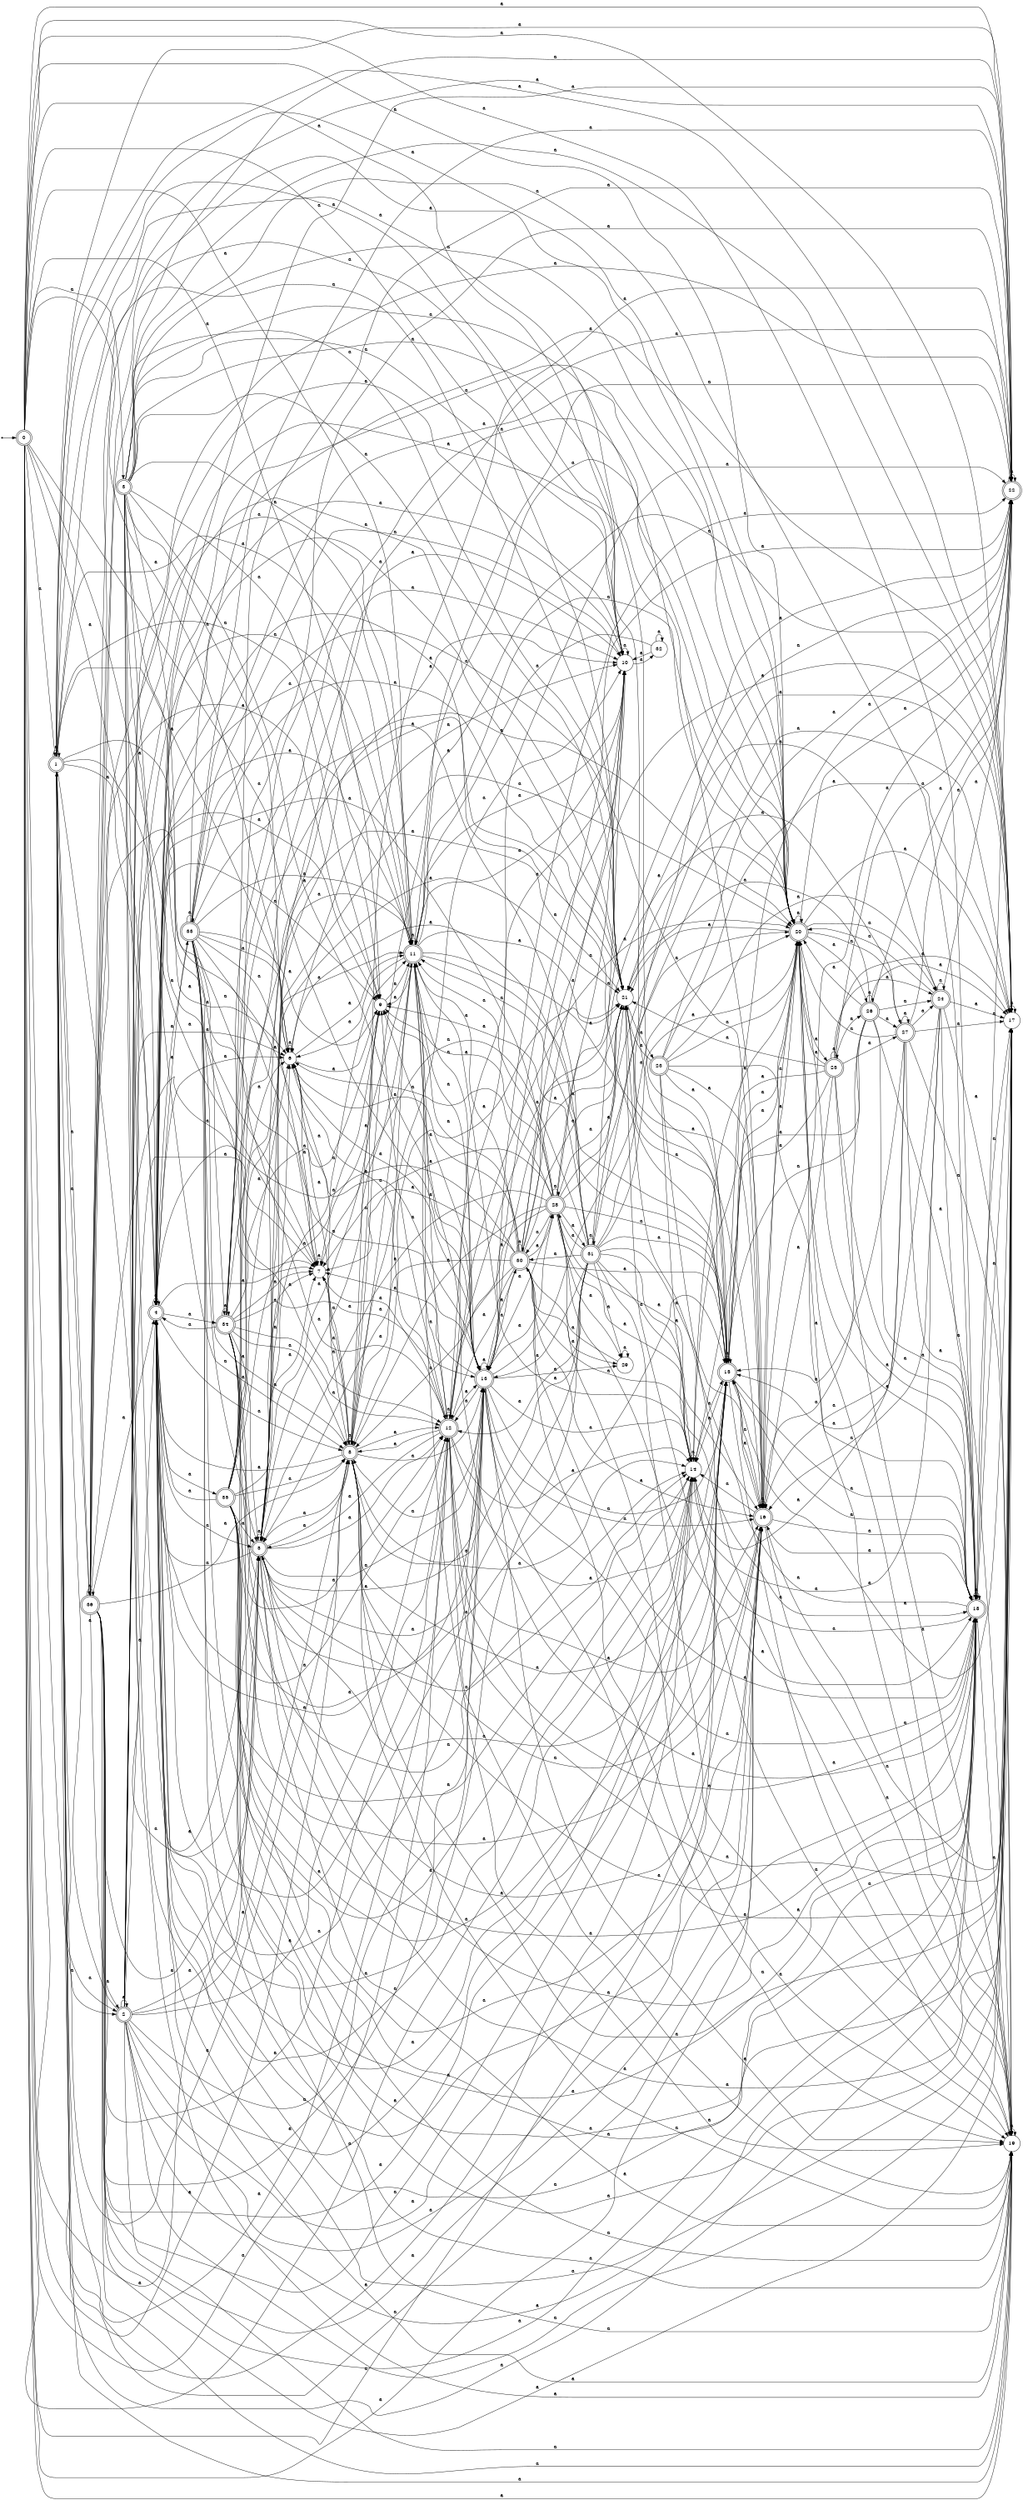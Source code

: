 digraph finite_state_machine {
rankdir=LR;
size="20,20";
node [shape = point]; "dummy0"
node [shape = doublecircle]; "0";"dummy0" -> "0";
node [shape = doublecircle]; "1";node [shape = doublecircle]; "2";node [shape = doublecircle]; "3";node [shape = doublecircle]; "4";node [shape = doublecircle]; "5";node [shape = circle]; "6";
node [shape = circle]; "7";
node [shape = doublecircle]; "8";node [shape = circle]; "9";
node [shape = circle]; "10";
node [shape = doublecircle]; "11";node [shape = doublecircle]; "12";node [shape = doublecircle]; "13";node [shape = circle]; "14";
node [shape = doublecircle]; "15";node [shape = doublecircle]; "16";node [shape = circle]; "17";
node [shape = doublecircle]; "18";node [shape = circle]; "19";
node [shape = doublecircle]; "20";node [shape = circle]; "21";
node [shape = doublecircle]; "22";node [shape = doublecircle]; "23";node [shape = doublecircle]; "24";node [shape = doublecircle]; "25";node [shape = doublecircle]; "26";node [shape = doublecircle]; "27";node [shape = doublecircle]; "28";node [shape = circle]; "29";
node [shape = doublecircle]; "30";node [shape = doublecircle]; "31";node [shape = circle]; "32";
node [shape = doublecircle]; "33";node [shape = doublecircle]; "34";node [shape = doublecircle]; "35";node [shape = doublecircle]; "36";"0" -> "1" [label = "a"];
 "0" -> "2" [label = "a"];
 "0" -> "3" [label = "a"];
 "0" -> "4" [label = "a"];
 "0" -> "5" [label = "a"];
 "0" -> "6" [label = "a"];
 "0" -> "7" [label = "a"];
 "0" -> "8" [label = "a"];
 "0" -> "9" [label = "a"];
 "0" -> "10" [label = "a"];
 "0" -> "11" [label = "a"];
 "0" -> "12" [label = "a"];
 "0" -> "13" [label = "a"];
 "0" -> "14" [label = "a"];
 "0" -> "15" [label = "a"];
 "0" -> "16" [label = "a"];
 "0" -> "17" [label = "a"];
 "0" -> "18" [label = "a"];
 "0" -> "19" [label = "a"];
 "0" -> "20" [label = "a"];
 "0" -> "21" [label = "a"];
 "0" -> "22" [label = "a"];
 "22" -> "22" [label = "a"];
 "21" -> "23" [label = "a"];
 "23" -> "14" [label = "a"];
 "23" -> "15" [label = "a"];
 "23" -> "16" [label = "a"];
 "23" -> "17" [label = "a"];
 "23" -> "18" [label = "a"];
 "23" -> "19" [label = "a"];
 "23" -> "20" [label = "a"];
 "23" -> "21" [label = "a"];
 "23" -> "22" [label = "a"];
 "23" -> "24" [label = "a"];
 "24" -> "14" [label = "a"];
 "24" -> "15" [label = "a"];
 "24" -> "16" [label = "a"];
 "24" -> "17" [label = "a"];
 "24" -> "18" [label = "a"];
 "24" -> "19" [label = "a"];
 "24" -> "20" [label = "a"];
 "24" -> "21" [label = "a"];
 "24" -> "22" [label = "a"];
 "24" -> "24" [label = "a"];
 "20" -> "14" [label = "a"];
 "20" -> "15" [label = "a"];
 "20" -> "16" [label = "a"];
 "20" -> "17" [label = "a"];
 "20" -> "18" [label = "a"];
 "20" -> "19" [label = "a"];
 "20" -> "20" [label = "a"];
 "20" -> "21" [label = "a"];
 "20" -> "22" [label = "a"];
 "20" -> "24" [label = "a"];
 "20" -> "25" [label = "a"];
 "20" -> "26" [label = "a"];
 "20" -> "27" [label = "a"];
 "27" -> "14" [label = "a"];
 "27" -> "15" [label = "a"];
 "27" -> "16" [label = "a"];
 "27" -> "17" [label = "a"];
 "27" -> "18" [label = "a"];
 "27" -> "19" [label = "a"];
 "27" -> "20" [label = "a"];
 "27" -> "21" [label = "a"];
 "27" -> "22" [label = "a"];
 "27" -> "24" [label = "a"];
 "27" -> "27" [label = "a"];
 "26" -> "14" [label = "a"];
 "26" -> "15" [label = "a"];
 "26" -> "16" [label = "a"];
 "26" -> "17" [label = "a"];
 "26" -> "18" [label = "a"];
 "26" -> "19" [label = "a"];
 "26" -> "20" [label = "a"];
 "26" -> "21" [label = "a"];
 "26" -> "22" [label = "a"];
 "26" -> "24" [label = "a"];
 "26" -> "26" [label = "a"];
 "26" -> "27" [label = "a"];
 "25" -> "14" [label = "a"];
 "25" -> "15" [label = "a"];
 "25" -> "16" [label = "a"];
 "25" -> "17" [label = "a"];
 "25" -> "18" [label = "a"];
 "25" -> "19" [label = "a"];
 "25" -> "20" [label = "a"];
 "25" -> "21" [label = "a"];
 "25" -> "22" [label = "a"];
 "25" -> "24" [label = "a"];
 "25" -> "25" [label = "a"];
 "25" -> "26" [label = "a"];
 "25" -> "27" [label = "a"];
 "19" -> "19" [label = "a"];
 "19" -> "20" [label = "a"];
 "19" -> "21" [label = "a"];
 "18" -> "14" [label = "a"];
 "18" -> "15" [label = "a"];
 "18" -> "16" [label = "a"];
 "18" -> "17" [label = "a"];
 "18" -> "18" [label = "a"];
 "18" -> "19" [label = "a"];
 "18" -> "20" [label = "a"];
 "18" -> "21" [label = "a"];
 "18" -> "22" [label = "a"];
 "17" -> "17" [label = "a"];
 "17" -> "18" [label = "a"];
 "16" -> "14" [label = "a"];
 "16" -> "15" [label = "a"];
 "16" -> "16" [label = "a"];
 "16" -> "17" [label = "a"];
 "16" -> "18" [label = "a"];
 "16" -> "19" [label = "a"];
 "16" -> "20" [label = "a"];
 "16" -> "21" [label = "a"];
 "16" -> "22" [label = "a"];
 "15" -> "14" [label = "a"];
 "15" -> "15" [label = "a"];
 "15" -> "16" [label = "a"];
 "15" -> "17" [label = "a"];
 "15" -> "18" [label = "a"];
 "15" -> "19" [label = "a"];
 "15" -> "20" [label = "a"];
 "15" -> "21" [label = "a"];
 "15" -> "22" [label = "a"];
 "14" -> "14" [label = "a"];
 "14" -> "15" [label = "a"];
 "13" -> "4" [label = "a"];
 "13" -> "5" [label = "a"];
 "13" -> "6" [label = "a"];
 "13" -> "7" [label = "a"];
 "13" -> "8" [label = "a"];
 "13" -> "9" [label = "a"];
 "13" -> "10" [label = "a"];
 "13" -> "11" [label = "a"];
 "13" -> "12" [label = "a"];
 "13" -> "13" [label = "a"];
 "13" -> "14" [label = "a"];
 "13" -> "15" [label = "a"];
 "13" -> "16" [label = "a"];
 "13" -> "17" [label = "a"];
 "13" -> "18" [label = "a"];
 "13" -> "19" [label = "a"];
 "13" -> "20" [label = "a"];
 "13" -> "21" [label = "a"];
 "13" -> "22" [label = "a"];
 "13" -> "28" [label = "a"];
 "13" -> "29" [label = "a"];
 "13" -> "30" [label = "a"];
 "30" -> "4" [label = "a"];
 "30" -> "5" [label = "a"];
 "30" -> "6" [label = "a"];
 "30" -> "7" [label = "a"];
 "30" -> "8" [label = "a"];
 "30" -> "9" [label = "a"];
 "30" -> "10" [label = "a"];
 "30" -> "11" [label = "a"];
 "30" -> "12" [label = "a"];
 "30" -> "13" [label = "a"];
 "30" -> "14" [label = "a"];
 "30" -> "15" [label = "a"];
 "30" -> "16" [label = "a"];
 "30" -> "17" [label = "a"];
 "30" -> "18" [label = "a"];
 "30" -> "19" [label = "a"];
 "30" -> "20" [label = "a"];
 "30" -> "21" [label = "a"];
 "30" -> "22" [label = "a"];
 "30" -> "28" [label = "a"];
 "30" -> "29" [label = "a"];
 "30" -> "30" [label = "a"];
 "29" -> "29" [label = "a"];
 "29" -> "30" [label = "a"];
 "28" -> "4" [label = "a"];
 "28" -> "5" [label = "a"];
 "28" -> "6" [label = "a"];
 "28" -> "7" [label = "a"];
 "28" -> "8" [label = "a"];
 "28" -> "9" [label = "a"];
 "28" -> "10" [label = "a"];
 "28" -> "11" [label = "a"];
 "28" -> "12" [label = "a"];
 "28" -> "13" [label = "a"];
 "28" -> "14" [label = "a"];
 "28" -> "15" [label = "a"];
 "28" -> "16" [label = "a"];
 "28" -> "17" [label = "a"];
 "28" -> "18" [label = "a"];
 "28" -> "19" [label = "a"];
 "28" -> "20" [label = "a"];
 "28" -> "21" [label = "a"];
 "28" -> "22" [label = "a"];
 "28" -> "28" [label = "a"];
 "28" -> "29" [label = "a"];
 "28" -> "30" [label = "a"];
 "28" -> "31" [label = "a"];
 "31" -> "4" [label = "a"];
 "31" -> "5" [label = "a"];
 "31" -> "6" [label = "a"];
 "31" -> "7" [label = "a"];
 "31" -> "8" [label = "a"];
 "31" -> "9" [label = "a"];
 "31" -> "10" [label = "a"];
 "31" -> "11" [label = "a"];
 "31" -> "12" [label = "a"];
 "31" -> "13" [label = "a"];
 "31" -> "14" [label = "a"];
 "31" -> "15" [label = "a"];
 "31" -> "16" [label = "a"];
 "31" -> "17" [label = "a"];
 "31" -> "18" [label = "a"];
 "31" -> "19" [label = "a"];
 "31" -> "20" [label = "a"];
 "31" -> "21" [label = "a"];
 "31" -> "22" [label = "a"];
 "31" -> "28" [label = "a"];
 "31" -> "29" [label = "a"];
 "31" -> "30" [label = "a"];
 "31" -> "31" [label = "a"];
 "12" -> "4" [label = "a"];
 "12" -> "5" [label = "a"];
 "12" -> "6" [label = "a"];
 "12" -> "7" [label = "a"];
 "12" -> "8" [label = "a"];
 "12" -> "9" [label = "a"];
 "12" -> "10" [label = "a"];
 "12" -> "11" [label = "a"];
 "12" -> "12" [label = "a"];
 "12" -> "13" [label = "a"];
 "12" -> "14" [label = "a"];
 "12" -> "15" [label = "a"];
 "12" -> "16" [label = "a"];
 "12" -> "17" [label = "a"];
 "12" -> "18" [label = "a"];
 "12" -> "19" [label = "a"];
 "12" -> "20" [label = "a"];
 "12" -> "21" [label = "a"];
 "12" -> "22" [label = "a"];
 "11" -> "4" [label = "a"];
 "11" -> "5" [label = "a"];
 "11" -> "6" [label = "a"];
 "11" -> "7" [label = "a"];
 "11" -> "8" [label = "a"];
 "11" -> "9" [label = "a"];
 "11" -> "10" [label = "a"];
 "11" -> "11" [label = "a"];
 "11" -> "12" [label = "a"];
 "11" -> "13" [label = "a"];
 "11" -> "14" [label = "a"];
 "11" -> "15" [label = "a"];
 "11" -> "16" [label = "a"];
 "11" -> "17" [label = "a"];
 "11" -> "18" [label = "a"];
 "11" -> "19" [label = "a"];
 "11" -> "20" [label = "a"];
 "11" -> "21" [label = "a"];
 "11" -> "22" [label = "a"];
 "10" -> "32" [label = "a"];
 "10" -> "10" [label = "a"];
 "10" -> "11" [label = "a"];
 "32" -> "32" [label = "a"];
 "32" -> "10" [label = "a"];
 "32" -> "11" [label = "a"];
 "9" -> "11" [label = "a"];
 "8" -> "4" [label = "a"];
 "8" -> "5" [label = "a"];
 "8" -> "6" [label = "a"];
 "8" -> "7" [label = "a"];
 "8" -> "8" [label = "a"];
 "8" -> "9" [label = "a"];
 "8" -> "10" [label = "a"];
 "8" -> "11" [label = "a"];
 "8" -> "12" [label = "a"];
 "8" -> "13" [label = "a"];
 "8" -> "14" [label = "a"];
 "8" -> "15" [label = "a"];
 "8" -> "16" [label = "a"];
 "8" -> "17" [label = "a"];
 "8" -> "18" [label = "a"];
 "8" -> "19" [label = "a"];
 "8" -> "20" [label = "a"];
 "8" -> "21" [label = "a"];
 "8" -> "22" [label = "a"];
 "7" -> "8" [label = "a"];
 "7" -> "7" [label = "a"];
 "6" -> "6" [label = "a"];
 "6" -> "7" [label = "a"];
 "6" -> "8" [label = "a"];
 "6" -> "9" [label = "a"];
 "6" -> "10" [label = "a"];
 "6" -> "11" [label = "a"];
 "5" -> "4" [label = "a"];
 "5" -> "5" [label = "a"];
 "5" -> "6" [label = "a"];
 "5" -> "7" [label = "a"];
 "5" -> "8" [label = "a"];
 "5" -> "9" [label = "a"];
 "5" -> "10" [label = "a"];
 "5" -> "11" [label = "a"];
 "5" -> "12" [label = "a"];
 "5" -> "13" [label = "a"];
 "5" -> "14" [label = "a"];
 "5" -> "15" [label = "a"];
 "5" -> "16" [label = "a"];
 "5" -> "17" [label = "a"];
 "5" -> "18" [label = "a"];
 "5" -> "19" [label = "a"];
 "5" -> "20" [label = "a"];
 "5" -> "21" [label = "a"];
 "5" -> "22" [label = "a"];
 "4" -> "4" [label = "a"];
 "4" -> "5" [label = "a"];
 "4" -> "6" [label = "a"];
 "4" -> "7" [label = "a"];
 "4" -> "8" [label = "a"];
 "4" -> "9" [label = "a"];
 "4" -> "10" [label = "a"];
 "4" -> "11" [label = "a"];
 "4" -> "12" [label = "a"];
 "4" -> "13" [label = "a"];
 "4" -> "14" [label = "a"];
 "4" -> "15" [label = "a"];
 "4" -> "16" [label = "a"];
 "4" -> "17" [label = "a"];
 "4" -> "18" [label = "a"];
 "4" -> "19" [label = "a"];
 "4" -> "20" [label = "a"];
 "4" -> "21" [label = "a"];
 "4" -> "22" [label = "a"];
 "4" -> "33" [label = "a"];
 "4" -> "34" [label = "a"];
 "4" -> "35" [label = "a"];
 "35" -> "4" [label = "a"];
 "35" -> "5" [label = "a"];
 "35" -> "6" [label = "a"];
 "35" -> "7" [label = "a"];
 "35" -> "8" [label = "a"];
 "35" -> "9" [label = "a"];
 "35" -> "10" [label = "a"];
 "35" -> "11" [label = "a"];
 "35" -> "12" [label = "a"];
 "35" -> "13" [label = "a"];
 "35" -> "14" [label = "a"];
 "35" -> "15" [label = "a"];
 "35" -> "16" [label = "a"];
 "35" -> "17" [label = "a"];
 "35" -> "18" [label = "a"];
 "35" -> "19" [label = "a"];
 "35" -> "20" [label = "a"];
 "35" -> "21" [label = "a"];
 "35" -> "22" [label = "a"];
 "34" -> "4" [label = "a"];
 "34" -> "5" [label = "a"];
 "34" -> "6" [label = "a"];
 "34" -> "7" [label = "a"];
 "34" -> "8" [label = "a"];
 "34" -> "9" [label = "a"];
 "34" -> "10" [label = "a"];
 "34" -> "11" [label = "a"];
 "34" -> "12" [label = "a"];
 "34" -> "13" [label = "a"];
 "34" -> "14" [label = "a"];
 "34" -> "15" [label = "a"];
 "34" -> "16" [label = "a"];
 "34" -> "17" [label = "a"];
 "34" -> "18" [label = "a"];
 "34" -> "19" [label = "a"];
 "34" -> "20" [label = "a"];
 "34" -> "21" [label = "a"];
 "34" -> "22" [label = "a"];
 "34" -> "34" [label = "a"];
 "33" -> "4" [label = "a"];
 "33" -> "5" [label = "a"];
 "33" -> "6" [label = "a"];
 "33" -> "7" [label = "a"];
 "33" -> "8" [label = "a"];
 "33" -> "9" [label = "a"];
 "33" -> "10" [label = "a"];
 "33" -> "11" [label = "a"];
 "33" -> "12" [label = "a"];
 "33" -> "13" [label = "a"];
 "33" -> "14" [label = "a"];
 "33" -> "15" [label = "a"];
 "33" -> "16" [label = "a"];
 "33" -> "17" [label = "a"];
 "33" -> "18" [label = "a"];
 "33" -> "19" [label = "a"];
 "33" -> "20" [label = "a"];
 "33" -> "21" [label = "a"];
 "33" -> "22" [label = "a"];
 "33" -> "33" [label = "a"];
 "33" -> "34" [label = "a"];
 "3" -> "4" [label = "a"];
 "3" -> "5" [label = "a"];
 "3" -> "6" [label = "a"];
 "3" -> "7" [label = "a"];
 "3" -> "8" [label = "a"];
 "3" -> "9" [label = "a"];
 "3" -> "10" [label = "a"];
 "3" -> "11" [label = "a"];
 "3" -> "12" [label = "a"];
 "3" -> "13" [label = "a"];
 "3" -> "14" [label = "a"];
 "3" -> "15" [label = "a"];
 "3" -> "16" [label = "a"];
 "3" -> "17" [label = "a"];
 "3" -> "18" [label = "a"];
 "3" -> "19" [label = "a"];
 "3" -> "20" [label = "a"];
 "3" -> "21" [label = "a"];
 "3" -> "22" [label = "a"];
 "2" -> "1" [label = "a"];
 "2" -> "2" [label = "a"];
 "2" -> "4" [label = "a"];
 "2" -> "5" [label = "a"];
 "2" -> "6" [label = "a"];
 "2" -> "7" [label = "a"];
 "2" -> "8" [label = "a"];
 "2" -> "9" [label = "a"];
 "2" -> "10" [label = "a"];
 "2" -> "11" [label = "a"];
 "2" -> "12" [label = "a"];
 "2" -> "13" [label = "a"];
 "2" -> "14" [label = "a"];
 "2" -> "15" [label = "a"];
 "2" -> "16" [label = "a"];
 "2" -> "17" [label = "a"];
 "2" -> "18" [label = "a"];
 "2" -> "19" [label = "a"];
 "2" -> "20" [label = "a"];
 "2" -> "21" [label = "a"];
 "2" -> "22" [label = "a"];
 "1" -> "1" [label = "a"];
 "1" -> "2" [label = "a"];
 "1" -> "4" [label = "a"];
 "1" -> "5" [label = "a"];
 "1" -> "6" [label = "a"];
 "1" -> "7" [label = "a"];
 "1" -> "8" [label = "a"];
 "1" -> "9" [label = "a"];
 "1" -> "10" [label = "a"];
 "1" -> "11" [label = "a"];
 "1" -> "12" [label = "a"];
 "1" -> "13" [label = "a"];
 "1" -> "14" [label = "a"];
 "1" -> "15" [label = "a"];
 "1" -> "16" [label = "a"];
 "1" -> "17" [label = "a"];
 "1" -> "18" [label = "a"];
 "1" -> "19" [label = "a"];
 "1" -> "20" [label = "a"];
 "1" -> "21" [label = "a"];
 "1" -> "22" [label = "a"];
 "1" -> "36" [label = "a"];
 "36" -> "1" [label = "a"];
 "36" -> "2" [label = "a"];
 "36" -> "4" [label = "a"];
 "36" -> "5" [label = "a"];
 "36" -> "6" [label = "a"];
 "36" -> "7" [label = "a"];
 "36" -> "8" [label = "a"];
 "36" -> "9" [label = "a"];
 "36" -> "10" [label = "a"];
 "36" -> "11" [label = "a"];
 "36" -> "12" [label = "a"];
 "36" -> "13" [label = "a"];
 "36" -> "14" [label = "a"];
 "36" -> "15" [label = "a"];
 "36" -> "16" [label = "a"];
 "36" -> "17" [label = "a"];
 "36" -> "18" [label = "a"];
 "36" -> "19" [label = "a"];
 "36" -> "20" [label = "a"];
 "36" -> "21" [label = "a"];
 "36" -> "22" [label = "a"];
 "36" -> "36" [label = "a"];
 }
